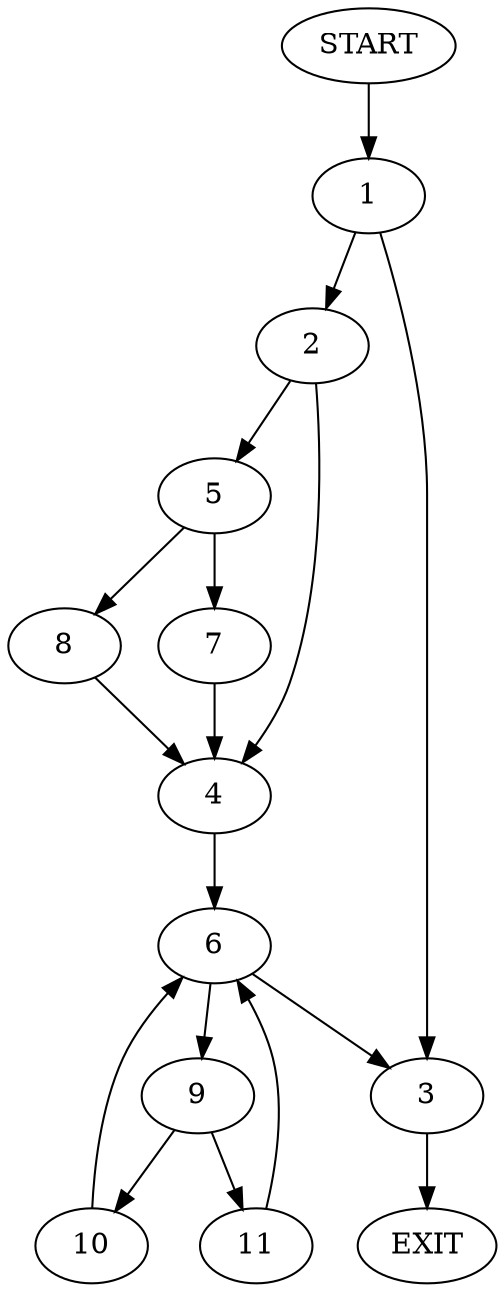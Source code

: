 digraph {
0 [label="START"]
12 [label="EXIT"]
0 -> 1
1 -> 2
1 -> 3
3 -> 12
2 -> 4
2 -> 5
4 -> 6
5 -> 7
5 -> 8
8 -> 4
7 -> 4
6 -> 3
6 -> 9
9 -> 10
9 -> 11
11 -> 6
10 -> 6
}
